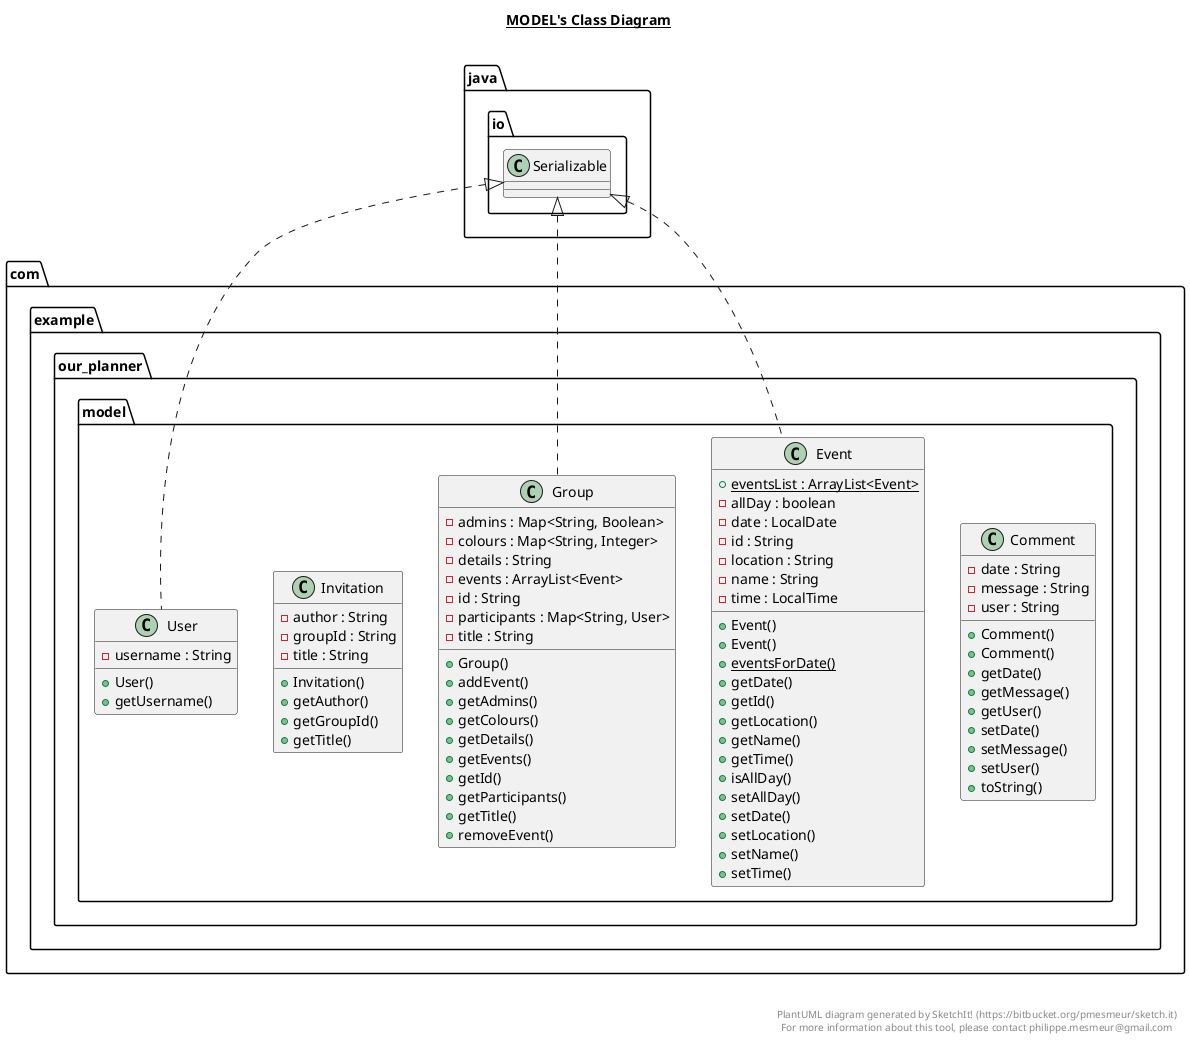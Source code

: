 @startuml

title __MODEL's Class Diagram__\n

  namespace com.example.our_planner {
    namespace model {
      class com.example.our_planner.model.Comment {
          - date : String
          - message : String
          - user : String
          + Comment()
          + Comment()
          + getDate()
          + getMessage()
          + getUser()
          + setDate()
          + setMessage()
          + setUser()
          + toString()
      }
    }
  }
  

  namespace com.example.our_planner {
    namespace model {
      class com.example.our_planner.model.Event {
          {static} + eventsList : ArrayList<Event>
          - allDay : boolean
          - date : LocalDate
          - id : String
          - location : String
          - name : String
          - time : LocalTime
          + Event()
          + Event()
          {static} + eventsForDate()
          + getDate()
          + getId()
          + getLocation()
          + getName()
          + getTime()
          + isAllDay()
          + setAllDay()
          + setDate()
          + setLocation()
          + setName()
          + setTime()
      }
    }
  }
  

  namespace com.example.our_planner {
    namespace model {
      class com.example.our_planner.model.Group {
          - admins : Map<String, Boolean>
          - colours : Map<String, Integer>
          - details : String
          - events : ArrayList<Event>
          - id : String
          - participants : Map<String, User>
          - title : String
          + Group()
          + addEvent()
          + getAdmins()
          + getColours()
          + getDetails()
          + getEvents()
          + getId()
          + getParticipants()
          + getTitle()
          + removeEvent()
      }
    }
  }
  

  namespace com.example.our_planner {
    namespace model {
      class com.example.our_planner.model.Invitation {
          - author : String
          - groupId : String
          - title : String
          + Invitation()
          + getAuthor()
          + getGroupId()
          + getTitle()
      }
    }
  }
  

  namespace com.example.our_planner {
    namespace model {
      class com.example.our_planner.model.User {
          - username : String
          + User()
          + getUsername()
      }
    }
  }
  

  com.example.our_planner.model.Event .up.|> java.io.Serializable
  com.example.our_planner.model.Group .up.|> java.io.Serializable
  com.example.our_planner.model.User .up.|> java.io.Serializable


right footer


PlantUML diagram generated by SketchIt! (https://bitbucket.org/pmesmeur/sketch.it)
For more information about this tool, please contact philippe.mesmeur@gmail.com
endfooter

@enduml
